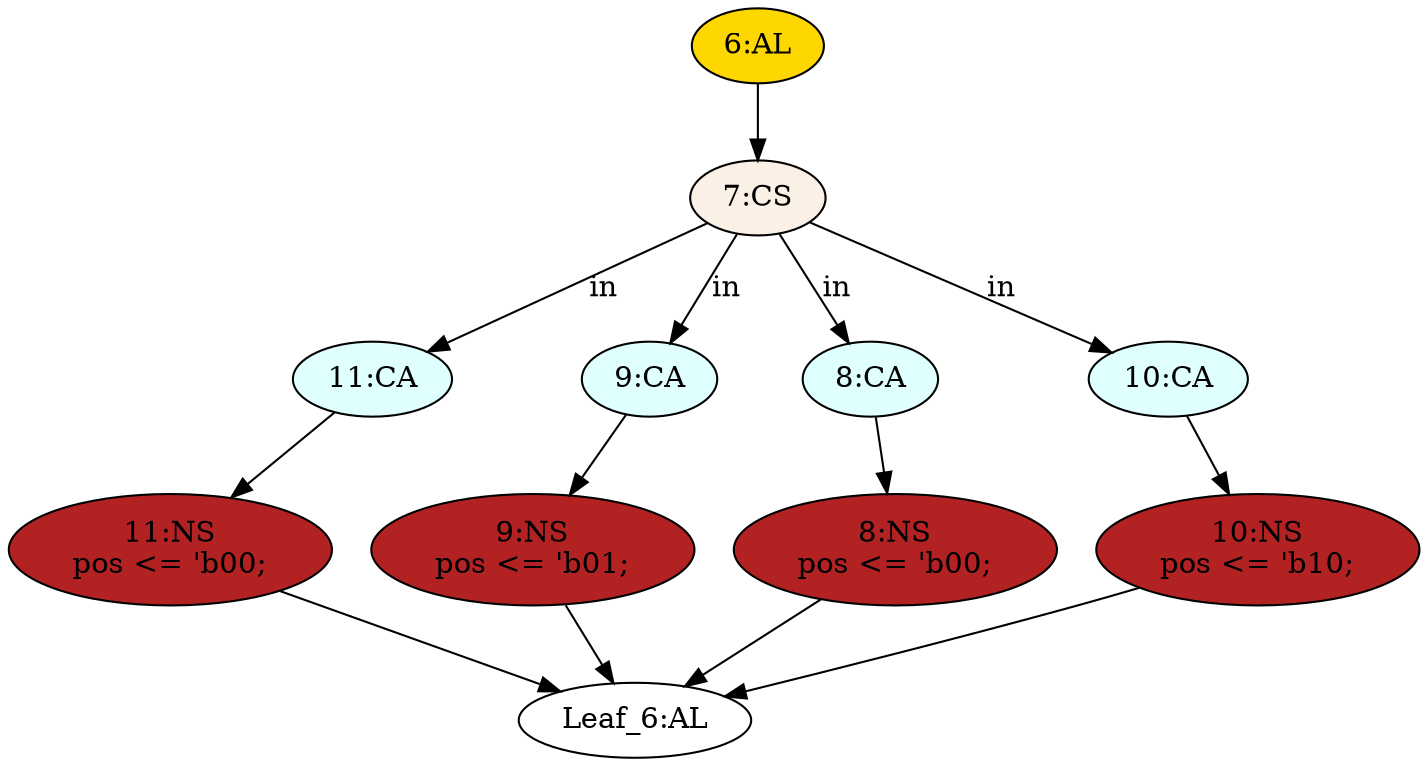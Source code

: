 strict digraph "compose( ,  )" {
	node [label="\N"];
	"11:CA"	[ast="<pyverilog.vparser.ast.Case object at 0x7f027070ec10>",
		fillcolor=lightcyan,
		label="11:CA",
		statements="[]",
		style=filled,
		typ=Case];
	"11:NS"	[ast="<pyverilog.vparser.ast.NonblockingSubstitution object at 0x7f0270771490>",
		fillcolor=firebrick,
		label="11:NS
pos <= 'b00;",
		statements="[<pyverilog.vparser.ast.NonblockingSubstitution object at 0x7f0270771490>]",
		style=filled,
		typ=NonblockingSubstitution];
	"11:CA" -> "11:NS"	[cond="[]",
		lineno=None];
	"7:CS"	[ast="<pyverilog.vparser.ast.CaseStatement object at 0x7f027070ed10>",
		fillcolor=linen,
		label="7:CS",
		statements="[]",
		style=filled,
		typ=CaseStatement];
	"7:CS" -> "11:CA"	[cond="['in']",
		label=in,
		lineno=7];
	"9:CA"	[ast="<pyverilog.vparser.ast.Case object at 0x7f0270763150>",
		fillcolor=lightcyan,
		label="9:CA",
		statements="[]",
		style=filled,
		typ=Case];
	"7:CS" -> "9:CA"	[cond="['in']",
		label=in,
		lineno=7];
	"8:CA"	[ast="<pyverilog.vparser.ast.Case object at 0x7f0270777210>",
		fillcolor=lightcyan,
		label="8:CA",
		statements="[]",
		style=filled,
		typ=Case];
	"7:CS" -> "8:CA"	[cond="['in']",
		label=in,
		lineno=7];
	"10:CA"	[ast="<pyverilog.vparser.ast.Case object at 0x7f0270763250>",
		fillcolor=lightcyan,
		label="10:CA",
		statements="[]",
		style=filled,
		typ=Case];
	"7:CS" -> "10:CA"	[cond="['in']",
		label=in,
		lineno=7];
	"6:AL"	[ast="<pyverilog.vparser.ast.Always object at 0x7f02707f53d0>",
		clk_sens=False,
		fillcolor=gold,
		label="6:AL",
		sens="['in']",
		statements="[]",
		style=filled,
		typ=Always,
		use_var="['in']"];
	"6:AL" -> "7:CS"	[cond="[]",
		lineno=None];
	"9:NS"	[ast="<pyverilog.vparser.ast.NonblockingSubstitution object at 0x7f0270763510>",
		fillcolor=firebrick,
		label="9:NS
pos <= 'b01;",
		statements="[<pyverilog.vparser.ast.NonblockingSubstitution object at 0x7f0270763510>]",
		style=filled,
		typ=NonblockingSubstitution];
	"9:CA" -> "9:NS"	[cond="[]",
		lineno=None];
	"Leaf_6:AL"	[def_var="['pos']",
		label="Leaf_6:AL"];
	"11:NS" -> "Leaf_6:AL"	[cond="[]",
		lineno=None];
	"8:NS"	[ast="<pyverilog.vparser.ast.NonblockingSubstitution object at 0x7f0270716850>",
		fillcolor=firebrick,
		label="8:NS
pos <= 'b00;",
		statements="[<pyverilog.vparser.ast.NonblockingSubstitution object at 0x7f0270716850>]",
		style=filled,
		typ=NonblockingSubstitution];
	"8:CA" -> "8:NS"	[cond="[]",
		lineno=None];
	"9:NS" -> "Leaf_6:AL"	[cond="[]",
		lineno=None];
	"10:NS"	[ast="<pyverilog.vparser.ast.NonblockingSubstitution object at 0x7f027070e2d0>",
		fillcolor=firebrick,
		label="10:NS
pos <= 'b10;",
		statements="[<pyverilog.vparser.ast.NonblockingSubstitution object at 0x7f027070e2d0>]",
		style=filled,
		typ=NonblockingSubstitution];
	"10:CA" -> "10:NS"	[cond="[]",
		lineno=None];
	"10:NS" -> "Leaf_6:AL"	[cond="[]",
		lineno=None];
	"8:NS" -> "Leaf_6:AL"	[cond="[]",
		lineno=None];
}
